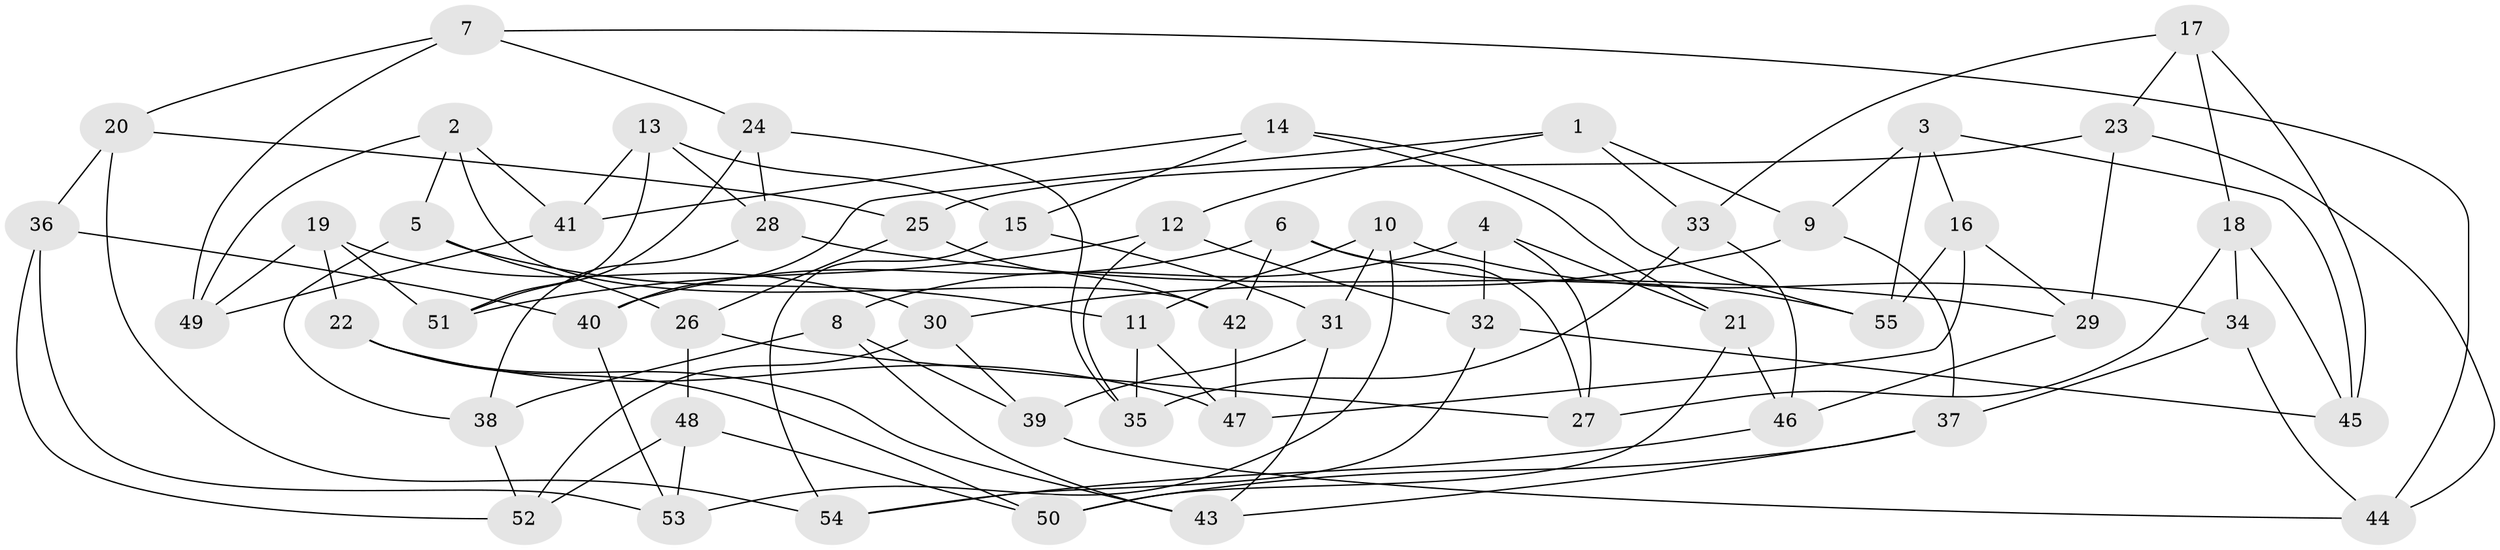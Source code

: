 // Generated by graph-tools (version 1.1) at 2025/02/03/09/25 03:02:59]
// undirected, 55 vertices, 110 edges
graph export_dot {
graph [start="1"]
  node [color=gray90,style=filled];
  1;
  2;
  3;
  4;
  5;
  6;
  7;
  8;
  9;
  10;
  11;
  12;
  13;
  14;
  15;
  16;
  17;
  18;
  19;
  20;
  21;
  22;
  23;
  24;
  25;
  26;
  27;
  28;
  29;
  30;
  31;
  32;
  33;
  34;
  35;
  36;
  37;
  38;
  39;
  40;
  41;
  42;
  43;
  44;
  45;
  46;
  47;
  48;
  49;
  50;
  51;
  52;
  53;
  54;
  55;
  1 -- 40;
  1 -- 12;
  1 -- 33;
  1 -- 9;
  2 -- 49;
  2 -- 5;
  2 -- 41;
  2 -- 42;
  3 -- 45;
  3 -- 55;
  3 -- 16;
  3 -- 9;
  4 -- 27;
  4 -- 8;
  4 -- 32;
  4 -- 21;
  5 -- 26;
  5 -- 38;
  5 -- 11;
  6 -- 55;
  6 -- 42;
  6 -- 40;
  6 -- 27;
  7 -- 20;
  7 -- 24;
  7 -- 44;
  7 -- 49;
  8 -- 38;
  8 -- 43;
  8 -- 39;
  9 -- 30;
  9 -- 37;
  10 -- 34;
  10 -- 11;
  10 -- 53;
  10 -- 31;
  11 -- 35;
  11 -- 47;
  12 -- 32;
  12 -- 51;
  12 -- 35;
  13 -- 51;
  13 -- 15;
  13 -- 28;
  13 -- 41;
  14 -- 55;
  14 -- 21;
  14 -- 15;
  14 -- 41;
  15 -- 31;
  15 -- 54;
  16 -- 55;
  16 -- 29;
  16 -- 47;
  17 -- 45;
  17 -- 33;
  17 -- 23;
  17 -- 18;
  18 -- 34;
  18 -- 27;
  18 -- 45;
  19 -- 22;
  19 -- 30;
  19 -- 49;
  19 -- 51;
  20 -- 36;
  20 -- 54;
  20 -- 25;
  21 -- 46;
  21 -- 50;
  22 -- 47;
  22 -- 43;
  22 -- 50;
  23 -- 25;
  23 -- 44;
  23 -- 29;
  24 -- 51;
  24 -- 28;
  24 -- 35;
  25 -- 26;
  25 -- 42;
  26 -- 48;
  26 -- 27;
  28 -- 29;
  28 -- 38;
  29 -- 46;
  30 -- 52;
  30 -- 39;
  31 -- 39;
  31 -- 43;
  32 -- 45;
  32 -- 54;
  33 -- 46;
  33 -- 35;
  34 -- 44;
  34 -- 37;
  36 -- 53;
  36 -- 40;
  36 -- 52;
  37 -- 43;
  37 -- 50;
  38 -- 52;
  39 -- 44;
  40 -- 53;
  41 -- 49;
  42 -- 47;
  46 -- 54;
  48 -- 50;
  48 -- 52;
  48 -- 53;
}
